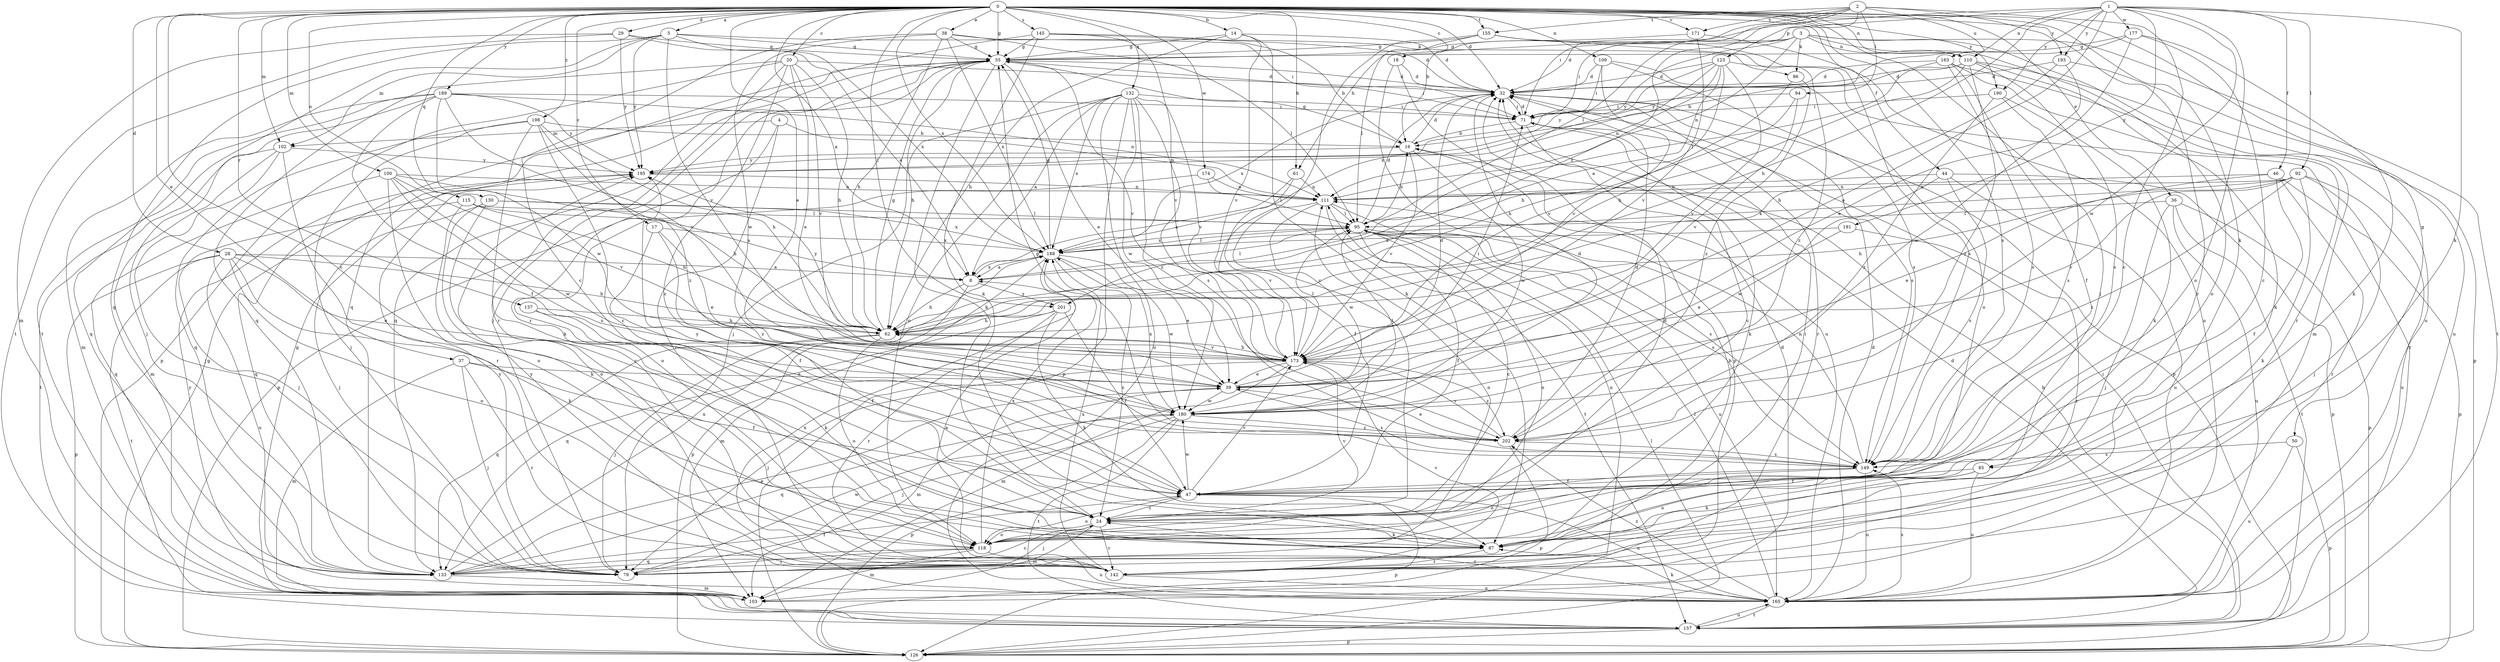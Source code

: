strict digraph  {
0;
1;
2;
3;
4;
5;
8;
14;
16;
17;
18;
20;
24;
28;
29;
32;
36;
37;
38;
39;
44;
46;
47;
50;
55;
61;
62;
71;
79;
85;
86;
87;
92;
94;
95;
100;
102;
103;
109;
110;
111;
115;
118;
123;
126;
130;
132;
133;
137;
142;
145;
149;
155;
157;
163;
165;
171;
173;
174;
177;
180;
188;
189;
190;
191;
193;
195;
198;
201;
202;
0 -> 5  [label=a];
0 -> 8  [label=a];
0 -> 14  [label=b];
0 -> 17  [label=c];
0 -> 18  [label=c];
0 -> 20  [label=c];
0 -> 24  [label=c];
0 -> 28  [label=d];
0 -> 29  [label=d];
0 -> 32  [label=d];
0 -> 36  [label=e];
0 -> 37  [label=e];
0 -> 38  [label=e];
0 -> 39  [label=e];
0 -> 44  [label=f];
0 -> 50  [label=g];
0 -> 55  [label=g];
0 -> 61  [label=h];
0 -> 79  [label=j];
0 -> 85  [label=k];
0 -> 100  [label=m];
0 -> 102  [label=m];
0 -> 109  [label=n];
0 -> 110  [label=n];
0 -> 115  [label=o];
0 -> 130  [label=q];
0 -> 132  [label=q];
0 -> 137  [label=r];
0 -> 142  [label=r];
0 -> 145  [label=s];
0 -> 149  [label=s];
0 -> 155  [label=t];
0 -> 171  [label=v];
0 -> 174  [label=w];
0 -> 188  [label=x];
0 -> 189  [label=y];
0 -> 190  [label=y];
0 -> 198  [label=z];
0 -> 201  [label=z];
1 -> 39  [label=e];
1 -> 46  [label=f];
1 -> 61  [label=h];
1 -> 62  [label=h];
1 -> 71  [label=i];
1 -> 85  [label=k];
1 -> 92  [label=l];
1 -> 110  [label=n];
1 -> 118  [label=o];
1 -> 177  [label=w];
1 -> 180  [label=w];
1 -> 190  [label=y];
1 -> 191  [label=y];
1 -> 193  [label=y];
2 -> 16  [label=b];
2 -> 24  [label=c];
2 -> 94  [label=l];
2 -> 95  [label=l];
2 -> 123  [label=p];
2 -> 155  [label=t];
2 -> 163  [label=u];
2 -> 171  [label=v];
2 -> 193  [label=y];
2 -> 201  [label=z];
3 -> 32  [label=d];
3 -> 71  [label=i];
3 -> 86  [label=k];
3 -> 110  [label=n];
3 -> 111  [label=n];
3 -> 118  [label=o];
3 -> 157  [label=t];
3 -> 165  [label=u];
3 -> 195  [label=y];
4 -> 102  [label=m];
4 -> 111  [label=n];
4 -> 126  [label=p];
4 -> 142  [label=r];
5 -> 55  [label=g];
5 -> 86  [label=k];
5 -> 102  [label=m];
5 -> 133  [label=q];
5 -> 157  [label=t];
5 -> 173  [label=v];
5 -> 188  [label=x];
5 -> 195  [label=y];
8 -> 62  [label=h];
8 -> 95  [label=l];
8 -> 103  [label=m];
8 -> 188  [label=x];
8 -> 201  [label=z];
14 -> 32  [label=d];
14 -> 55  [label=g];
14 -> 62  [label=h];
14 -> 87  [label=k];
14 -> 173  [label=v];
16 -> 32  [label=d];
16 -> 55  [label=g];
16 -> 173  [label=v];
16 -> 180  [label=w];
16 -> 195  [label=y];
17 -> 39  [label=e];
17 -> 47  [label=f];
17 -> 188  [label=x];
17 -> 202  [label=z];
18 -> 32  [label=d];
18 -> 126  [label=p];
18 -> 165  [label=u];
20 -> 24  [label=c];
20 -> 32  [label=d];
20 -> 39  [label=e];
20 -> 62  [label=h];
20 -> 126  [label=p];
20 -> 133  [label=q];
20 -> 142  [label=r];
20 -> 173  [label=v];
24 -> 79  [label=j];
24 -> 87  [label=k];
24 -> 103  [label=m];
24 -> 118  [label=o];
24 -> 142  [label=r];
24 -> 173  [label=v];
28 -> 8  [label=a];
28 -> 39  [label=e];
28 -> 62  [label=h];
28 -> 87  [label=k];
28 -> 118  [label=o];
28 -> 126  [label=p];
28 -> 157  [label=t];
28 -> 165  [label=u];
29 -> 8  [label=a];
29 -> 55  [label=g];
29 -> 103  [label=m];
29 -> 157  [label=t];
29 -> 195  [label=y];
32 -> 71  [label=i];
32 -> 126  [label=p];
32 -> 142  [label=r];
32 -> 149  [label=s];
32 -> 188  [label=x];
36 -> 79  [label=j];
36 -> 95  [label=l];
36 -> 126  [label=p];
36 -> 157  [label=t];
36 -> 165  [label=u];
37 -> 39  [label=e];
37 -> 47  [label=f];
37 -> 79  [label=j];
37 -> 103  [label=m];
37 -> 142  [label=r];
38 -> 24  [label=c];
38 -> 55  [label=g];
38 -> 62  [label=h];
38 -> 71  [label=i];
38 -> 95  [label=l];
38 -> 180  [label=w];
38 -> 188  [label=x];
39 -> 32  [label=d];
39 -> 71  [label=i];
39 -> 103  [label=m];
39 -> 149  [label=s];
39 -> 180  [label=w];
44 -> 111  [label=n];
44 -> 126  [label=p];
44 -> 149  [label=s];
44 -> 165  [label=u];
44 -> 180  [label=w];
46 -> 39  [label=e];
46 -> 47  [label=f];
46 -> 111  [label=n];
46 -> 126  [label=p];
46 -> 142  [label=r];
47 -> 24  [label=c];
47 -> 118  [label=o];
47 -> 126  [label=p];
47 -> 165  [label=u];
47 -> 173  [label=v];
47 -> 180  [label=w];
47 -> 195  [label=y];
50 -> 126  [label=p];
50 -> 149  [label=s];
50 -> 165  [label=u];
55 -> 32  [label=d];
55 -> 39  [label=e];
55 -> 62  [label=h];
55 -> 71  [label=i];
55 -> 79  [label=j];
55 -> 87  [label=k];
55 -> 133  [label=q];
55 -> 142  [label=r];
55 -> 173  [label=v];
61 -> 8  [label=a];
61 -> 47  [label=f];
61 -> 111  [label=n];
62 -> 55  [label=g];
62 -> 79  [label=j];
62 -> 118  [label=o];
62 -> 133  [label=q];
62 -> 173  [label=v];
62 -> 195  [label=y];
71 -> 16  [label=b];
71 -> 24  [label=c];
71 -> 32  [label=d];
71 -> 87  [label=k];
79 -> 24  [label=c];
79 -> 180  [label=w];
79 -> 195  [label=y];
85 -> 47  [label=f];
85 -> 87  [label=k];
85 -> 118  [label=o];
85 -> 165  [label=u];
86 -> 173  [label=v];
86 -> 202  [label=z];
87 -> 71  [label=i];
87 -> 142  [label=r];
92 -> 62  [label=h];
92 -> 79  [label=j];
92 -> 87  [label=k];
92 -> 111  [label=n];
92 -> 165  [label=u];
92 -> 173  [label=v];
92 -> 188  [label=x];
92 -> 202  [label=z];
94 -> 62  [label=h];
94 -> 71  [label=i];
94 -> 173  [label=v];
95 -> 16  [label=b];
95 -> 24  [label=c];
95 -> 32  [label=d];
95 -> 47  [label=f];
95 -> 118  [label=o];
95 -> 149  [label=s];
95 -> 165  [label=u];
95 -> 188  [label=x];
100 -> 62  [label=h];
100 -> 111  [label=n];
100 -> 118  [label=o];
100 -> 133  [label=q];
100 -> 149  [label=s];
100 -> 173  [label=v];
100 -> 180  [label=w];
102 -> 79  [label=j];
102 -> 103  [label=m];
102 -> 142  [label=r];
102 -> 157  [label=t];
102 -> 195  [label=y];
103 -> 32  [label=d];
103 -> 195  [label=y];
109 -> 32  [label=d];
109 -> 71  [label=i];
109 -> 118  [label=o];
109 -> 149  [label=s];
109 -> 173  [label=v];
110 -> 32  [label=d];
110 -> 62  [label=h];
110 -> 87  [label=k];
110 -> 95  [label=l];
110 -> 126  [label=p];
110 -> 149  [label=s];
110 -> 202  [label=z];
111 -> 95  [label=l];
111 -> 149  [label=s];
111 -> 157  [label=t];
111 -> 173  [label=v];
111 -> 180  [label=w];
115 -> 8  [label=a];
115 -> 62  [label=h];
115 -> 79  [label=j];
115 -> 87  [label=k];
115 -> 95  [label=l];
118 -> 32  [label=d];
118 -> 79  [label=j];
118 -> 103  [label=m];
118 -> 133  [label=q];
118 -> 165  [label=u];
118 -> 188  [label=x];
123 -> 8  [label=a];
123 -> 32  [label=d];
123 -> 62  [label=h];
123 -> 111  [label=n];
123 -> 157  [label=t];
123 -> 173  [label=v];
123 -> 188  [label=x];
123 -> 195  [label=y];
126 -> 55  [label=g];
126 -> 95  [label=l];
130 -> 24  [label=c];
130 -> 79  [label=j];
130 -> 95  [label=l];
130 -> 118  [label=o];
130 -> 188  [label=x];
132 -> 8  [label=a];
132 -> 71  [label=i];
132 -> 79  [label=j];
132 -> 118  [label=o];
132 -> 126  [label=p];
132 -> 149  [label=s];
132 -> 165  [label=u];
132 -> 173  [label=v];
132 -> 180  [label=w];
132 -> 188  [label=x];
132 -> 202  [label=z];
133 -> 16  [label=b];
133 -> 39  [label=e];
133 -> 47  [label=f];
133 -> 103  [label=m];
133 -> 111  [label=n];
133 -> 188  [label=x];
137 -> 47  [label=f];
137 -> 62  [label=h];
137 -> 87  [label=k];
142 -> 8  [label=a];
142 -> 111  [label=n];
142 -> 165  [label=u];
142 -> 173  [label=v];
142 -> 188  [label=x];
142 -> 195  [label=y];
145 -> 16  [label=b];
145 -> 32  [label=d];
145 -> 55  [label=g];
145 -> 87  [label=k];
145 -> 133  [label=q];
145 -> 173  [label=v];
149 -> 47  [label=f];
149 -> 111  [label=n];
149 -> 118  [label=o];
149 -> 165  [label=u];
155 -> 24  [label=c];
155 -> 55  [label=g];
155 -> 95  [label=l];
155 -> 149  [label=s];
155 -> 202  [label=z];
157 -> 16  [label=b];
157 -> 32  [label=d];
157 -> 55  [label=g];
157 -> 71  [label=i];
157 -> 126  [label=p];
157 -> 165  [label=u];
163 -> 16  [label=b];
163 -> 32  [label=d];
163 -> 47  [label=f];
163 -> 103  [label=m];
163 -> 142  [label=r];
163 -> 149  [label=s];
165 -> 24  [label=c];
165 -> 32  [label=d];
165 -> 87  [label=k];
165 -> 95  [label=l];
165 -> 149  [label=s];
165 -> 157  [label=t];
165 -> 188  [label=x];
165 -> 202  [label=z];
171 -> 55  [label=g];
171 -> 165  [label=u];
171 -> 173  [label=v];
173 -> 39  [label=e];
173 -> 62  [label=h];
173 -> 79  [label=j];
173 -> 95  [label=l];
173 -> 103  [label=m];
173 -> 202  [label=z];
174 -> 95  [label=l];
174 -> 111  [label=n];
174 -> 118  [label=o];
177 -> 24  [label=c];
177 -> 39  [label=e];
177 -> 55  [label=g];
177 -> 87  [label=k];
177 -> 195  [label=y];
180 -> 32  [label=d];
180 -> 79  [label=j];
180 -> 95  [label=l];
180 -> 126  [label=p];
180 -> 133  [label=q];
180 -> 157  [label=t];
180 -> 188  [label=x];
180 -> 202  [label=z];
188 -> 8  [label=a];
188 -> 24  [label=c];
188 -> 39  [label=e];
188 -> 55  [label=g];
188 -> 95  [label=l];
188 -> 126  [label=p];
188 -> 180  [label=w];
189 -> 47  [label=f];
189 -> 71  [label=i];
189 -> 79  [label=j];
189 -> 103  [label=m];
189 -> 111  [label=n];
189 -> 133  [label=q];
189 -> 173  [label=v];
189 -> 180  [label=w];
189 -> 195  [label=y];
190 -> 71  [label=i];
190 -> 87  [label=k];
190 -> 149  [label=s];
190 -> 202  [label=z];
191 -> 39  [label=e];
191 -> 142  [label=r];
191 -> 188  [label=x];
193 -> 32  [label=d];
193 -> 62  [label=h];
193 -> 165  [label=u];
193 -> 180  [label=w];
195 -> 111  [label=n];
195 -> 133  [label=q];
198 -> 16  [label=b];
198 -> 24  [label=c];
198 -> 62  [label=h];
198 -> 79  [label=j];
198 -> 87  [label=k];
198 -> 133  [label=q];
198 -> 202  [label=z];
201 -> 47  [label=f];
201 -> 62  [label=h];
201 -> 87  [label=k];
201 -> 133  [label=q];
201 -> 142  [label=r];
202 -> 32  [label=d];
202 -> 39  [label=e];
202 -> 55  [label=g];
202 -> 126  [label=p];
202 -> 149  [label=s];
202 -> 173  [label=v];
}
